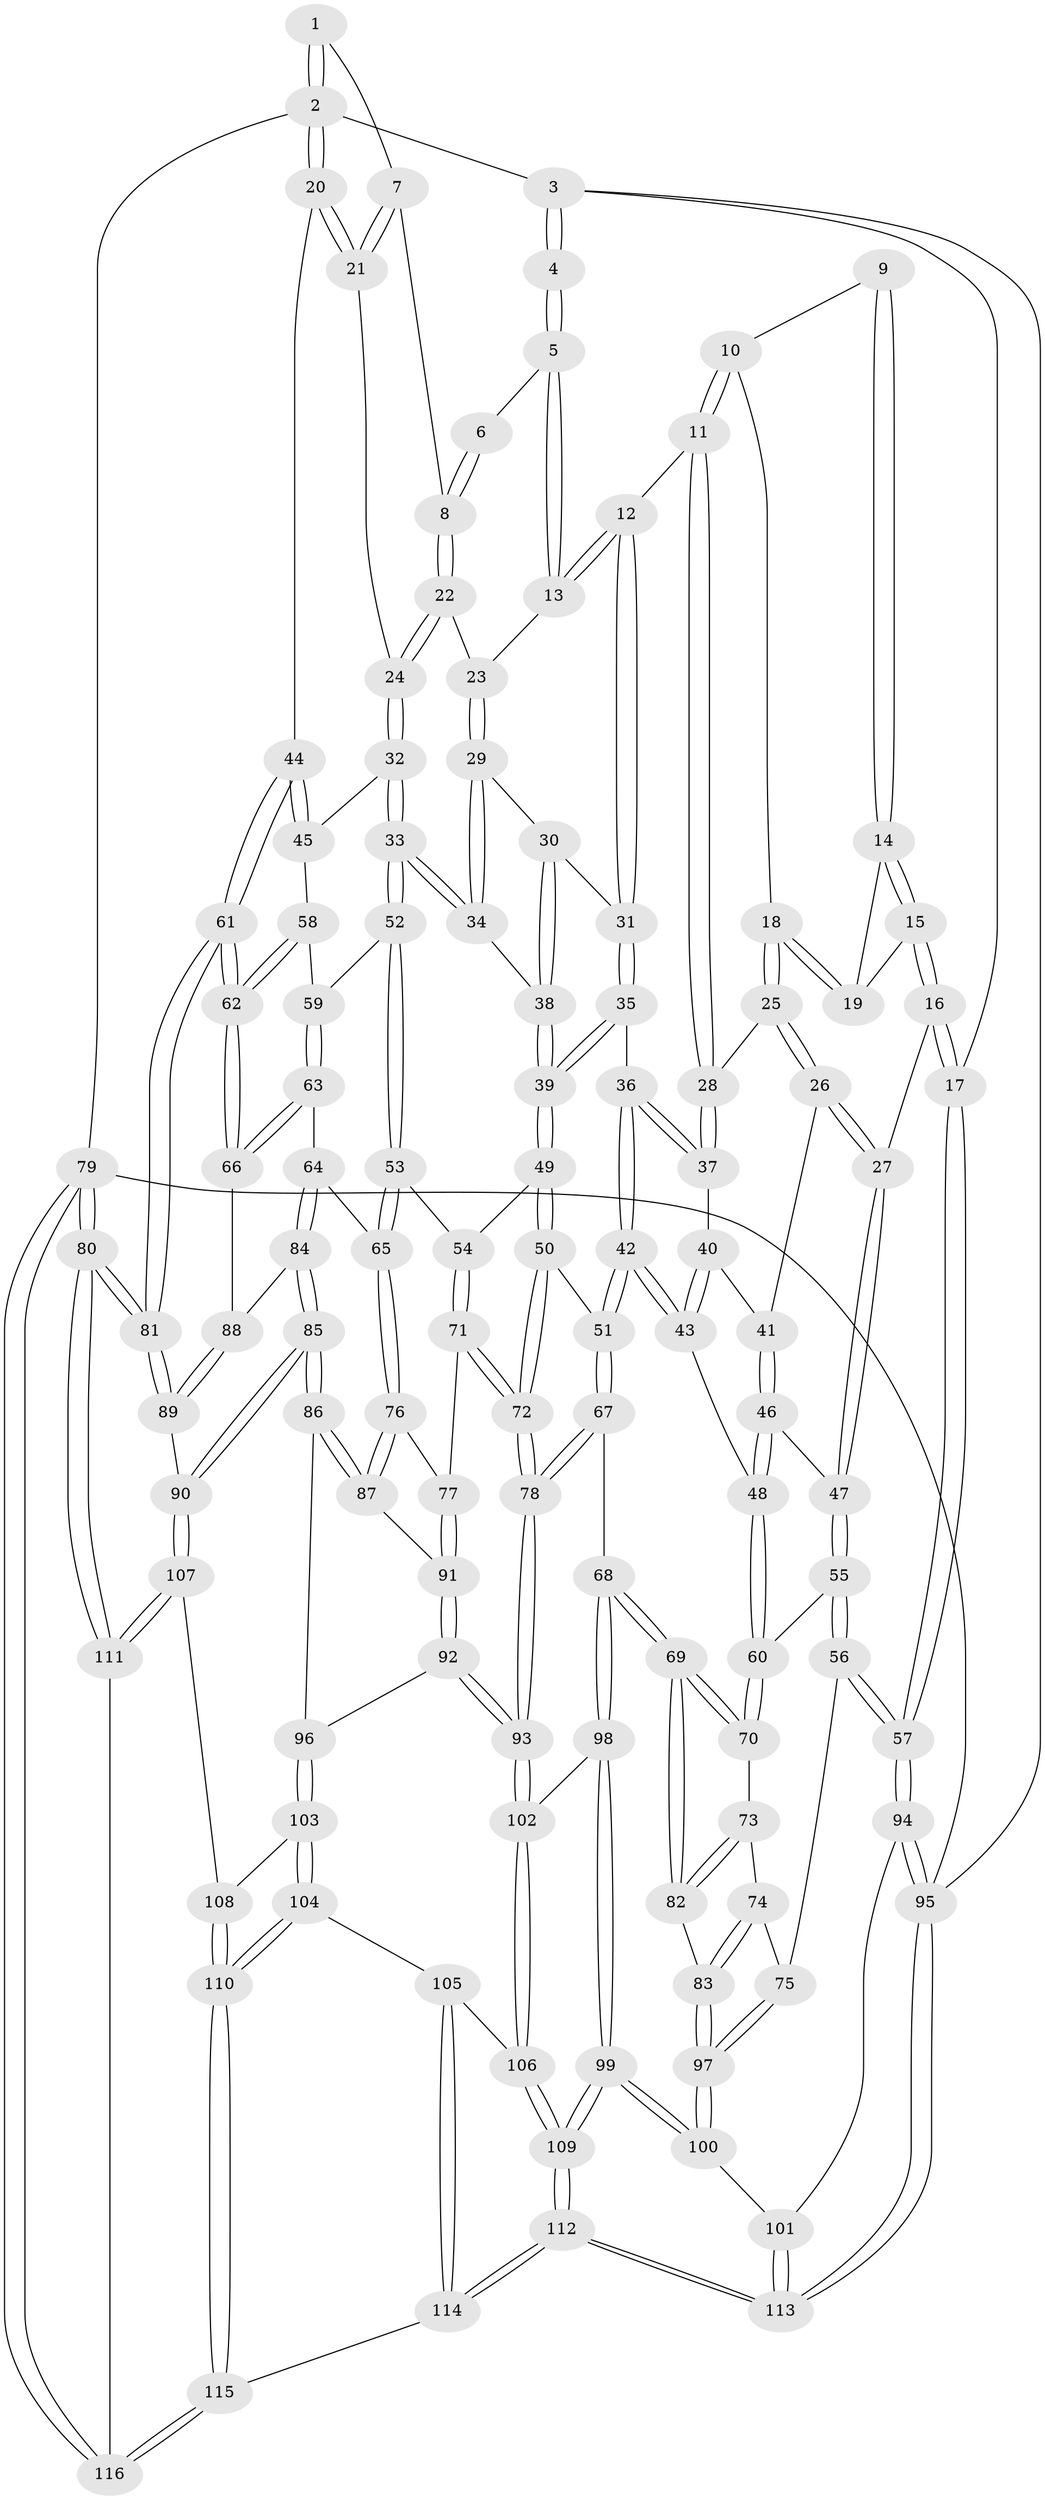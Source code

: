 // coarse degree distribution, {4: 0.22413793103448276, 2: 0.15517241379310345, 3: 0.5517241379310345, 5: 0.034482758620689655, 6: 0.034482758620689655}
// Generated by graph-tools (version 1.1) at 2025/54/03/04/25 22:54:26]
// undirected, 116 vertices, 287 edges
graph export_dot {
  node [color=gray90,style=filled];
  1 [pos="+0.9302367612399093+0"];
  2 [pos="+1+0"];
  3 [pos="+0+0"];
  4 [pos="+0.17862811128860764+0"];
  5 [pos="+0.4781929182470128+0"];
  6 [pos="+0.6362720382744028+0"];
  7 [pos="+0.8851725784784842+0"];
  8 [pos="+0.7194497261539554+0.10787035347377502"];
  9 [pos="+0.18795990114247488+0"];
  10 [pos="+0.28155251065778913+0.09014997708320079"];
  11 [pos="+0.4245853871362885+0.11693140937036843"];
  12 [pos="+0.455777934861603+0.09772801704740952"];
  13 [pos="+0.4777954976222286+0"];
  14 [pos="+0.18588392078063443+0.03576766430713001"];
  15 [pos="+0.11003455955435168+0.15685448206974203"];
  16 [pos="+0.035659893596267644+0.20064558343882127"];
  17 [pos="+0+0.08929175436556076"];
  18 [pos="+0.2393543086837724+0.1616339112077368"];
  19 [pos="+0.23216883202815505+0.15516104284903715"];
  20 [pos="+1+0.17320995859318367"];
  21 [pos="+0.8961631816905076+0.12891853952833326"];
  22 [pos="+0.7129349018320805+0.15153402498467455"];
  23 [pos="+0.6986458417453247+0.15678486744448802"];
  24 [pos="+0.8499289977311326+0.2165427803481025"];
  25 [pos="+0.258928611973547+0.19302280657920007"];
  26 [pos="+0.17693834659753782+0.2680156672008407"];
  27 [pos="+0.12889165930538252+0.2846379877662447"];
  28 [pos="+0.3181452163181934+0.20549119962001897"];
  29 [pos="+0.6684282526485497+0.18612957902908514"];
  30 [pos="+0.5678642113749519+0.2085056740622602"];
  31 [pos="+0.4612473362255784+0.10754104955306443"];
  32 [pos="+0.8627470483408558+0.28613855566668095"];
  33 [pos="+0.7825787967426612+0.38451379376037315"];
  34 [pos="+0.6829733516953748+0.29036049341229014"];
  35 [pos="+0.4484906841742096+0.28889601683228094"];
  36 [pos="+0.3839521947998023+0.30597962262980405"];
  37 [pos="+0.3248960474858652+0.2354193411090557"];
  38 [pos="+0.5653998793048626+0.2976066035436675"];
  39 [pos="+0.5378862579653229+0.3514808772304568"];
  40 [pos="+0.2938551801563568+0.29201324915094773"];
  41 [pos="+0.25376744535693907+0.3177210746293456"];
  42 [pos="+0.3499181059632163+0.4388242814170743"];
  43 [pos="+0.34671271829502126+0.43835107652899574"];
  44 [pos="+1+0.3432766336306631"];
  45 [pos="+0.9582914775605348+0.30894145721485744"];
  46 [pos="+0.257409226841876+0.36378836010894655"];
  47 [pos="+0.12931564030924209+0.36517627938187847"];
  48 [pos="+0.32906565860501186+0.43841829878358995"];
  49 [pos="+0.5427062449788567+0.4093071216118745"];
  50 [pos="+0.44616689924449515+0.48774615451584924"];
  51 [pos="+0.4234085370039628+0.4910872693151816"];
  52 [pos="+0.7803030681238083+0.39171953867381804"];
  53 [pos="+0.7291870901774444+0.452226062201854"];
  54 [pos="+0.6841643695482862+0.4504279418805534"];
  55 [pos="+0.11349215715939437+0.4171405612323738"];
  56 [pos="+0+0.528093086556279"];
  57 [pos="+0+0.5264802619759344"];
  58 [pos="+0.9349806075085202+0.48746697948275874"];
  59 [pos="+0.9276457688349206+0.4879715075335598"];
  60 [pos="+0.20996203910601688+0.48968981186329436"];
  61 [pos="+1+0.5134573848899032"];
  62 [pos="+1+0.5185685094966875"];
  63 [pos="+0.882813287898009+0.5769890039064656"];
  64 [pos="+0.8631778109938022+0.5933383684304807"];
  65 [pos="+0.7443022708507692+0.5221602881540499"];
  66 [pos="+1+0.5839174157068895"];
  67 [pos="+0.40844645943188956+0.5252391536587657"];
  68 [pos="+0.31401929537232304+0.6703000117612197"];
  69 [pos="+0.3050497215931013+0.6665063585976234"];
  70 [pos="+0.2018248883181723+0.5639789097404156"];
  71 [pos="+0.5643602182826161+0.6047078576615761"];
  72 [pos="+0.5505933995481832+0.6046092422498764"];
  73 [pos="+0.17943977422376353+0.5758400613912037"];
  74 [pos="+0.11620802364753186+0.5959066126937747"];
  75 [pos="+0+0.5701088057622847"];
  76 [pos="+0.7170384703428448+0.5947561635856076"];
  77 [pos="+0.5675647817625936+0.6061713109047603"];
  78 [pos="+0.49329154053942503+0.7255424635799658"];
  79 [pos="+1+1"];
  80 [pos="+1+1"];
  81 [pos="+1+0.8701694777213104"];
  82 [pos="+0.16672922333227883+0.7023797827125681"];
  83 [pos="+0.14293008753600606+0.7155018933728328"];
  84 [pos="+0.8642132994792477+0.5985849455637764"];
  85 [pos="+0.8438463968139779+0.7717254697993966"];
  86 [pos="+0.7518225486544313+0.715934086966843"];
  87 [pos="+0.7176458286092882+0.6486475299870353"];
  88 [pos="+0.9599688092268128+0.6374363697363549"];
  89 [pos="+0.9109442621884685+0.7924349733693556"];
  90 [pos="+0.859976234066797+0.7955571766490604"];
  91 [pos="+0.6242698401834413+0.6746551345513871"];
  92 [pos="+0.5895950664823333+0.7798632880811934"];
  93 [pos="+0.4828102655538911+0.7680646763844379"];
  94 [pos="+0+0.802050438281899"];
  95 [pos="+0+1"];
  96 [pos="+0.5996126442923195+0.7854669551801553"];
  97 [pos="+0.1150621860474442+0.7546951629733515"];
  98 [pos="+0.3175539378876836+0.6788480928579925"];
  99 [pos="+0.21896281792458722+0.8900848868440072"];
  100 [pos="+0.11209633498787279+0.8301113276661825"];
  101 [pos="+0.06659289858390713+0.8419958822738851"];
  102 [pos="+0.47398851171336687+0.772705747877131"];
  103 [pos="+0.6247224618290181+0.8289526852202486"];
  104 [pos="+0.5944230992418977+0.9230177935863492"];
  105 [pos="+0.48320951485418295+0.8991614192893989"];
  106 [pos="+0.4641714521775695+0.8008853741222762"];
  107 [pos="+0.8152445948730201+0.8719787501929912"];
  108 [pos="+0.6944595398027095+0.8599093226478549"];
  109 [pos="+0.2430733034977437+0.9293341885752285"];
  110 [pos="+0.6267401900834482+0.9984579235092129"];
  111 [pos="+0.8124301194874292+0.9241982062502567"];
  112 [pos="+0.28781899159823565+1"];
  113 [pos="+0+1"];
  114 [pos="+0.3947498093493361+1"];
  115 [pos="+0.6656969513203309+1"];
  116 [pos="+0.752911943288418+1"];
  1 -- 2;
  1 -- 2;
  1 -- 7;
  2 -- 3;
  2 -- 20;
  2 -- 20;
  2 -- 79;
  3 -- 4;
  3 -- 4;
  3 -- 17;
  3 -- 95;
  4 -- 5;
  4 -- 5;
  5 -- 6;
  5 -- 13;
  5 -- 13;
  6 -- 8;
  6 -- 8;
  7 -- 8;
  7 -- 21;
  7 -- 21;
  8 -- 22;
  8 -- 22;
  9 -- 10;
  9 -- 14;
  9 -- 14;
  10 -- 11;
  10 -- 11;
  10 -- 18;
  11 -- 12;
  11 -- 28;
  11 -- 28;
  12 -- 13;
  12 -- 13;
  12 -- 31;
  12 -- 31;
  13 -- 23;
  14 -- 15;
  14 -- 15;
  14 -- 19;
  15 -- 16;
  15 -- 16;
  15 -- 19;
  16 -- 17;
  16 -- 17;
  16 -- 27;
  17 -- 57;
  17 -- 57;
  18 -- 19;
  18 -- 19;
  18 -- 25;
  18 -- 25;
  20 -- 21;
  20 -- 21;
  20 -- 44;
  21 -- 24;
  22 -- 23;
  22 -- 24;
  22 -- 24;
  23 -- 29;
  23 -- 29;
  24 -- 32;
  24 -- 32;
  25 -- 26;
  25 -- 26;
  25 -- 28;
  26 -- 27;
  26 -- 27;
  26 -- 41;
  27 -- 47;
  27 -- 47;
  28 -- 37;
  28 -- 37;
  29 -- 30;
  29 -- 34;
  29 -- 34;
  30 -- 31;
  30 -- 38;
  30 -- 38;
  31 -- 35;
  31 -- 35;
  32 -- 33;
  32 -- 33;
  32 -- 45;
  33 -- 34;
  33 -- 34;
  33 -- 52;
  33 -- 52;
  34 -- 38;
  35 -- 36;
  35 -- 39;
  35 -- 39;
  36 -- 37;
  36 -- 37;
  36 -- 42;
  36 -- 42;
  37 -- 40;
  38 -- 39;
  38 -- 39;
  39 -- 49;
  39 -- 49;
  40 -- 41;
  40 -- 43;
  40 -- 43;
  41 -- 46;
  41 -- 46;
  42 -- 43;
  42 -- 43;
  42 -- 51;
  42 -- 51;
  43 -- 48;
  44 -- 45;
  44 -- 45;
  44 -- 61;
  44 -- 61;
  45 -- 58;
  46 -- 47;
  46 -- 48;
  46 -- 48;
  47 -- 55;
  47 -- 55;
  48 -- 60;
  48 -- 60;
  49 -- 50;
  49 -- 50;
  49 -- 54;
  50 -- 51;
  50 -- 72;
  50 -- 72;
  51 -- 67;
  51 -- 67;
  52 -- 53;
  52 -- 53;
  52 -- 59;
  53 -- 54;
  53 -- 65;
  53 -- 65;
  54 -- 71;
  54 -- 71;
  55 -- 56;
  55 -- 56;
  55 -- 60;
  56 -- 57;
  56 -- 57;
  56 -- 75;
  57 -- 94;
  57 -- 94;
  58 -- 59;
  58 -- 62;
  58 -- 62;
  59 -- 63;
  59 -- 63;
  60 -- 70;
  60 -- 70;
  61 -- 62;
  61 -- 62;
  61 -- 81;
  61 -- 81;
  62 -- 66;
  62 -- 66;
  63 -- 64;
  63 -- 66;
  63 -- 66;
  64 -- 65;
  64 -- 84;
  64 -- 84;
  65 -- 76;
  65 -- 76;
  66 -- 88;
  67 -- 68;
  67 -- 78;
  67 -- 78;
  68 -- 69;
  68 -- 69;
  68 -- 98;
  68 -- 98;
  69 -- 70;
  69 -- 70;
  69 -- 82;
  69 -- 82;
  70 -- 73;
  71 -- 72;
  71 -- 72;
  71 -- 77;
  72 -- 78;
  72 -- 78;
  73 -- 74;
  73 -- 82;
  73 -- 82;
  74 -- 75;
  74 -- 83;
  74 -- 83;
  75 -- 97;
  75 -- 97;
  76 -- 77;
  76 -- 87;
  76 -- 87;
  77 -- 91;
  77 -- 91;
  78 -- 93;
  78 -- 93;
  79 -- 80;
  79 -- 80;
  79 -- 116;
  79 -- 116;
  79 -- 95;
  80 -- 81;
  80 -- 81;
  80 -- 111;
  80 -- 111;
  81 -- 89;
  81 -- 89;
  82 -- 83;
  83 -- 97;
  83 -- 97;
  84 -- 85;
  84 -- 85;
  84 -- 88;
  85 -- 86;
  85 -- 86;
  85 -- 90;
  85 -- 90;
  86 -- 87;
  86 -- 87;
  86 -- 96;
  87 -- 91;
  88 -- 89;
  88 -- 89;
  89 -- 90;
  90 -- 107;
  90 -- 107;
  91 -- 92;
  91 -- 92;
  92 -- 93;
  92 -- 93;
  92 -- 96;
  93 -- 102;
  93 -- 102;
  94 -- 95;
  94 -- 95;
  94 -- 101;
  95 -- 113;
  95 -- 113;
  96 -- 103;
  96 -- 103;
  97 -- 100;
  97 -- 100;
  98 -- 99;
  98 -- 99;
  98 -- 102;
  99 -- 100;
  99 -- 100;
  99 -- 109;
  99 -- 109;
  100 -- 101;
  101 -- 113;
  101 -- 113;
  102 -- 106;
  102 -- 106;
  103 -- 104;
  103 -- 104;
  103 -- 108;
  104 -- 105;
  104 -- 110;
  104 -- 110;
  105 -- 106;
  105 -- 114;
  105 -- 114;
  106 -- 109;
  106 -- 109;
  107 -- 108;
  107 -- 111;
  107 -- 111;
  108 -- 110;
  108 -- 110;
  109 -- 112;
  109 -- 112;
  110 -- 115;
  110 -- 115;
  111 -- 116;
  112 -- 113;
  112 -- 113;
  112 -- 114;
  112 -- 114;
  114 -- 115;
  115 -- 116;
  115 -- 116;
}
